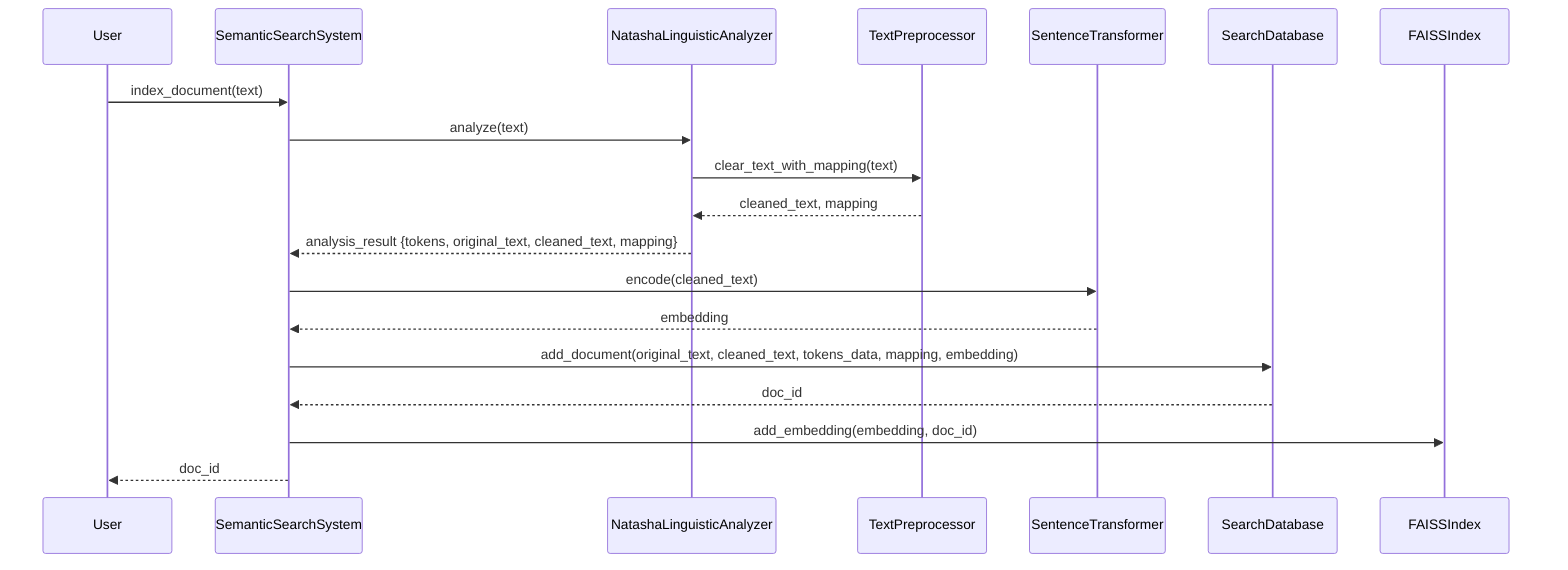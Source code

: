 sequenceDiagram
    participant User
    participant SS as SemanticSearchSystem
    participant LA as NatashaLinguisticAnalyzer
    participant TP as TextPreprocessor
    participant SBERT as SentenceTransformer
    participant DB as SearchDatabase
    participant FAISS as FAISSIndex
    
    User->>SS: index_document(text)
    SS->>LA: analyze(text)
    LA->>TP: clear_text_with_mapping(text)
    TP-->>LA: cleaned_text, mapping
    LA-->>SS: analysis_result {tokens, original_text, cleaned_text, mapping}
    SS->>SBERT: encode(cleaned_text)
    SBERT-->>SS: embedding
    SS->>DB: add_document(original_text, cleaned_text, tokens_data, mapping, embedding)
    DB-->>SS: doc_id
    SS->>FAISS: add_embedding(embedding, doc_id)
    SS-->>User: doc_id